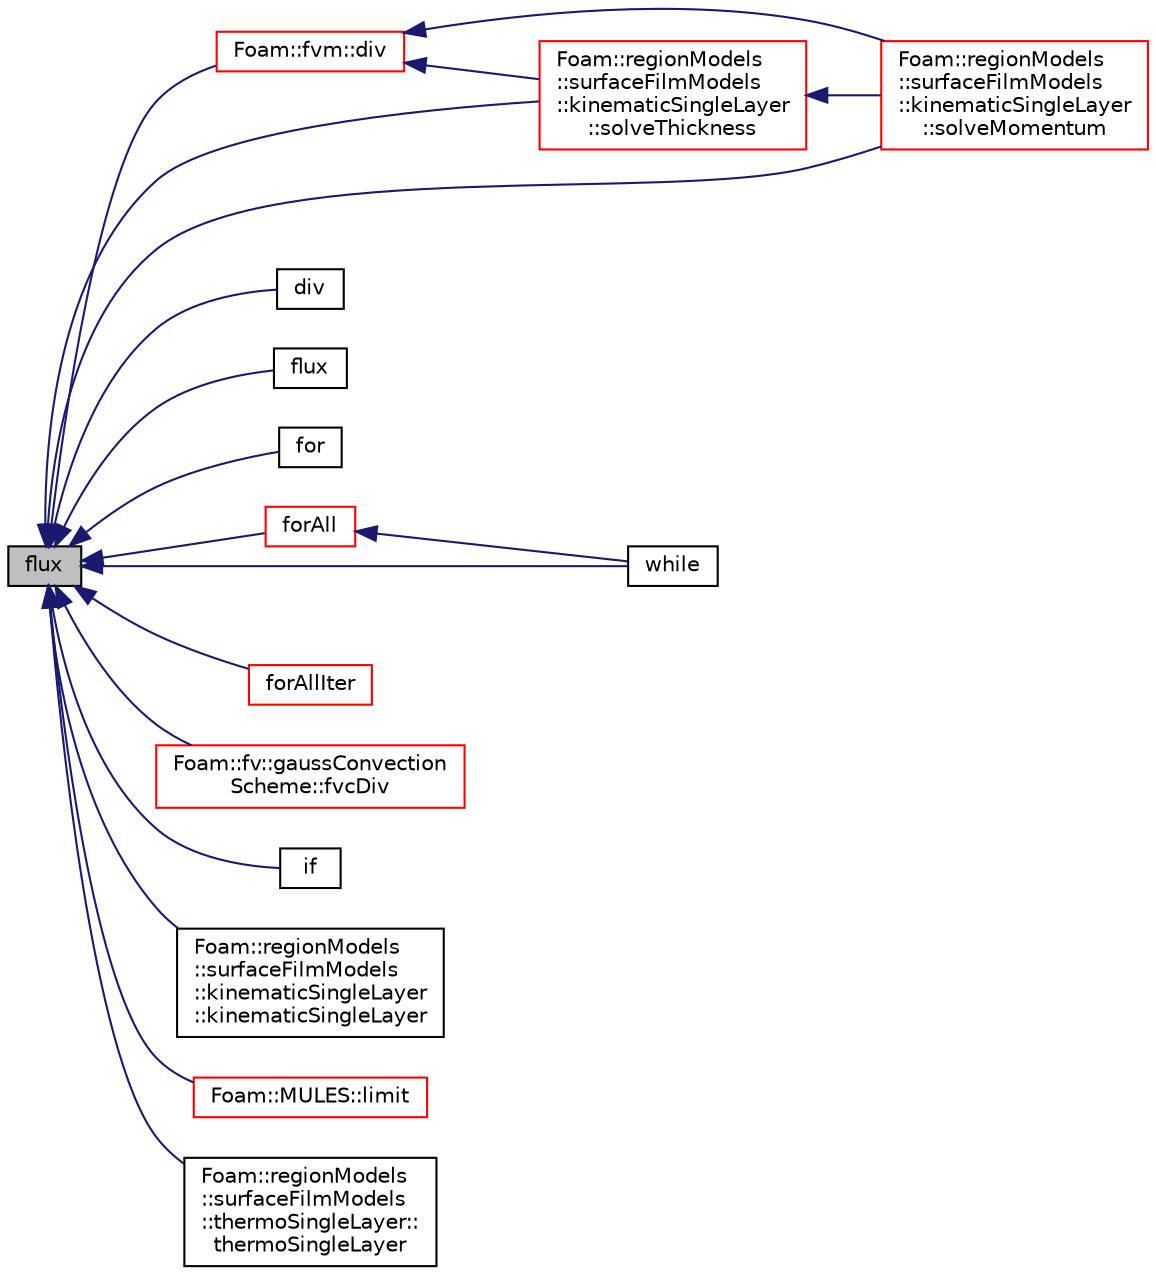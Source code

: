 digraph "flux"
{
  bgcolor="transparent";
  edge [fontname="Helvetica",fontsize="10",labelfontname="Helvetica",labelfontsize="10"];
  node [fontname="Helvetica",fontsize="10",shape=record];
  rankdir="LR";
  Node13815 [label="flux",height=0.2,width=0.4,color="black", fillcolor="grey75", style="filled", fontcolor="black"];
  Node13815 -> Node13816 [dir="back",color="midnightblue",fontsize="10",style="solid",fontname="Helvetica"];
  Node13816 [label="Foam::fvm::div",height=0.2,width=0.4,color="red",URL="$a21862.html#a058dd4757c11ae656c8d576632b33d25"];
  Node13816 -> Node13822 [dir="back",color="midnightblue",fontsize="10",style="solid",fontname="Helvetica"];
  Node13822 [label="Foam::regionModels\l::surfaceFilmModels\l::kinematicSingleLayer\l::solveMomentum",height=0.2,width=0.4,color="red",URL="$a30117.html#aaba5d5ef7ac2693c87b0b31a7605f178",tooltip="Solve for film velocity. "];
  Node13816 -> Node13826 [dir="back",color="midnightblue",fontsize="10",style="solid",fontname="Helvetica"];
  Node13826 [label="Foam::regionModels\l::surfaceFilmModels\l::kinematicSingleLayer\l::solveThickness",height=0.2,width=0.4,color="red",URL="$a30117.html#a38ccae6e6751502d71d2490fca96a516",tooltip="Solve coupled velocity-thickness equations. "];
  Node13826 -> Node13822 [dir="back",color="midnightblue",fontsize="10",style="solid",fontname="Helvetica"];
  Node13815 -> Node13876 [dir="back",color="midnightblue",fontsize="10",style="solid",fontname="Helvetica"];
  Node13876 [label="div",height=0.2,width=0.4,color="black",URL="$a21861.html#a3421c25025d3067555830e1301472d3c"];
  Node13815 -> Node13877 [dir="back",color="midnightblue",fontsize="10",style="solid",fontname="Helvetica"];
  Node13877 [label="flux",height=0.2,width=0.4,color="black",URL="$a21861.html#a1d0c0eab3cf2aa83d3f855efd2efa674",tooltip="Return the face-flux field obtained from the given tmp volVectorField. "];
  Node13815 -> Node13878 [dir="back",color="midnightblue",fontsize="10",style="solid",fontname="Helvetica"];
  Node13878 [label="for",height=0.2,width=0.4,color="black",URL="$a39755.html#ae9610aff8f04c828f9db802f66a18f67"];
  Node13815 -> Node13879 [dir="back",color="midnightblue",fontsize="10",style="solid",fontname="Helvetica"];
  Node13879 [label="forAll",height=0.2,width=0.4,color="red",URL="$a39338.html#a3a6dfa236873b1e0df07a723bccf5222"];
  Node13879 -> Node13881 [dir="back",color="midnightblue",fontsize="10",style="solid",fontname="Helvetica"];
  Node13881 [label="while",height=0.2,width=0.4,color="black",URL="$a39338.html#a0b9d5d8b1ecc0bf63b4c35f41598a500"];
  Node13815 -> Node13882 [dir="back",color="midnightblue",fontsize="10",style="solid",fontname="Helvetica"];
  Node13882 [label="forAllIter",height=0.2,width=0.4,color="red",URL="$a39329.html#aaaca96f2de03e39be860dca1ff20ef39"];
  Node13815 -> Node13884 [dir="back",color="midnightblue",fontsize="10",style="solid",fontname="Helvetica"];
  Node13884 [label="Foam::fv::gaussConvection\lScheme::fvcDiv",height=0.2,width=0.4,color="red",URL="$a23261.html#ad8ea4200287899e92802d7b744dd15f6"];
  Node13815 -> Node13895 [dir="back",color="midnightblue",fontsize="10",style="solid",fontname="Helvetica"];
  Node13895 [label="if",height=0.2,width=0.4,color="black",URL="$a39200.html#a8b7f998449b569bf0b55d8c54cbac3cc"];
  Node13815 -> Node13896 [dir="back",color="midnightblue",fontsize="10",style="solid",fontname="Helvetica"];
  Node13896 [label="Foam::regionModels\l::surfaceFilmModels\l::kinematicSingleLayer\l::kinematicSingleLayer",height=0.2,width=0.4,color="black",URL="$a30117.html#a14eca3a31a140f9c312c803d4517b361",tooltip="Construct from components. "];
  Node13815 -> Node13897 [dir="back",color="midnightblue",fontsize="10",style="solid",fontname="Helvetica"];
  Node13897 [label="Foam::MULES::limit",height=0.2,width=0.4,color="red",URL="$a21864.html#a286baa687ab158265b59310619c281b4"];
  Node13815 -> Node13822 [dir="back",color="midnightblue",fontsize="10",style="solid",fontname="Helvetica"];
  Node13815 -> Node13826 [dir="back",color="midnightblue",fontsize="10",style="solid",fontname="Helvetica"];
  Node13815 -> Node13925 [dir="back",color="midnightblue",fontsize="10",style="solid",fontname="Helvetica"];
  Node13925 [label="Foam::regionModels\l::surfaceFilmModels\l::thermoSingleLayer::\lthermoSingleLayer",height=0.2,width=0.4,color="black",URL="$a30265.html#a599169c7bc33623aea76634f78847295",tooltip="Construct from components. "];
  Node13815 -> Node13881 [dir="back",color="midnightblue",fontsize="10",style="solid",fontname="Helvetica"];
}
